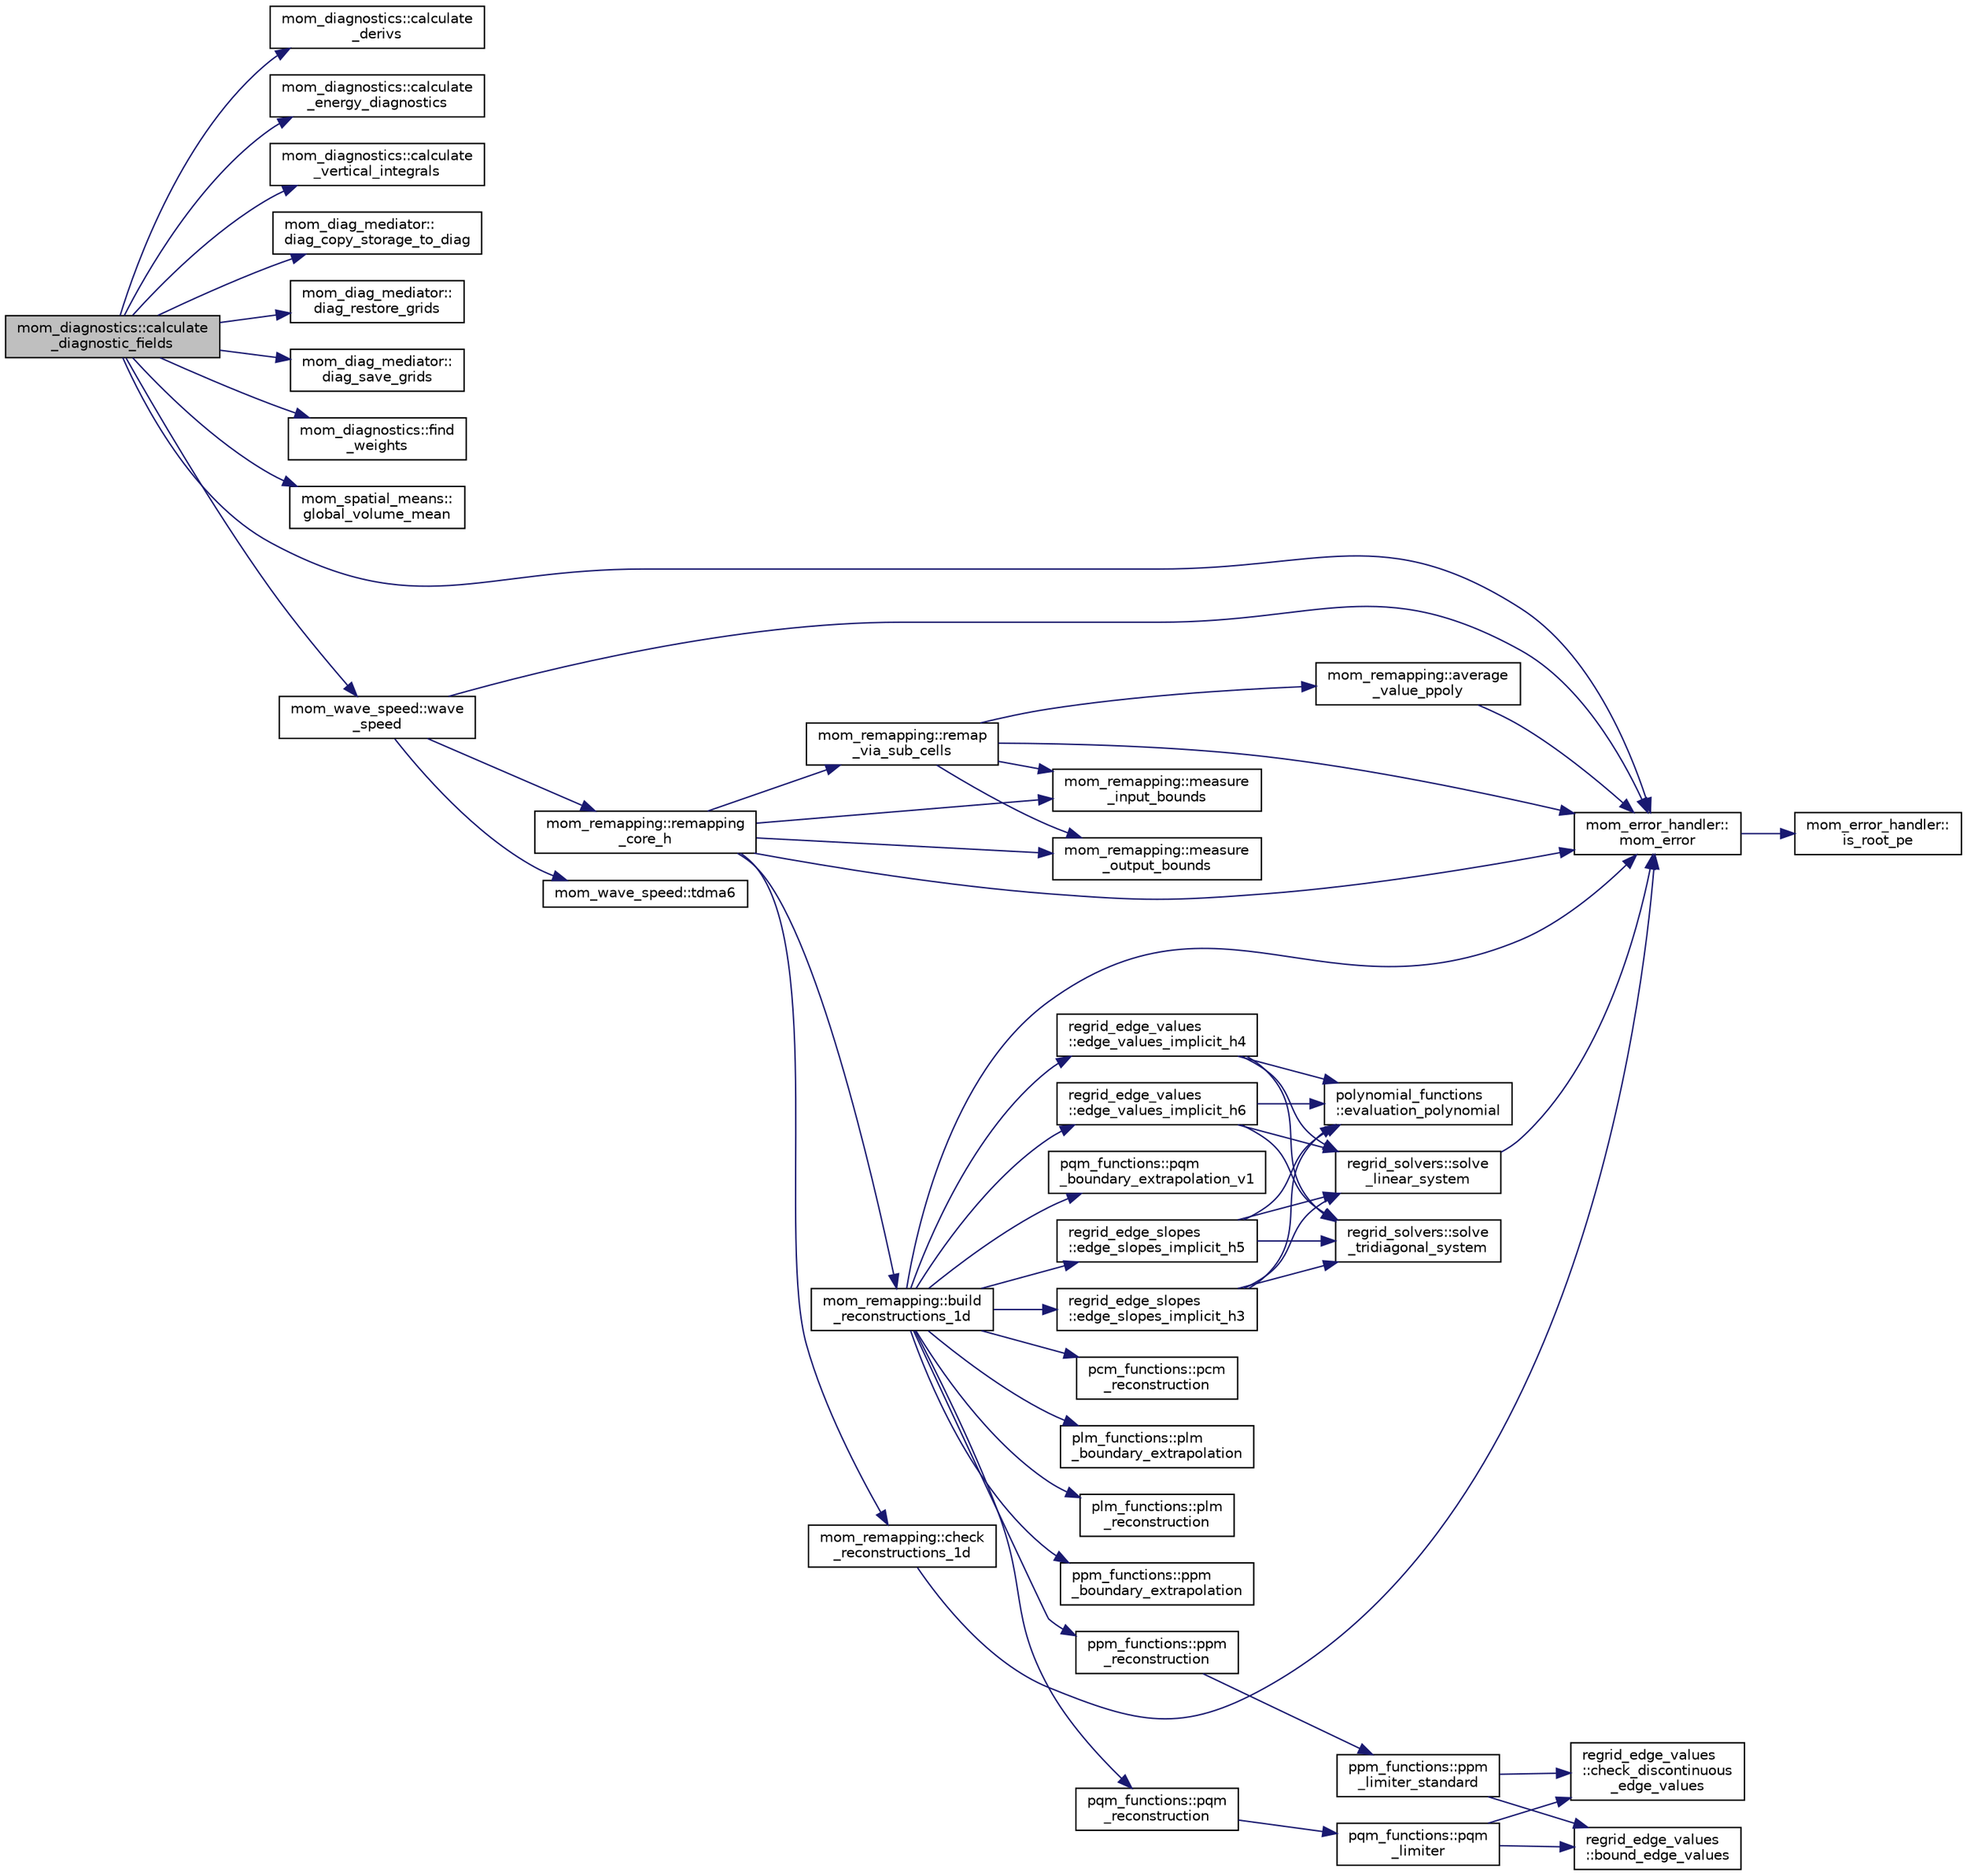 digraph "mom_diagnostics::calculate_diagnostic_fields"
{
 // INTERACTIVE_SVG=YES
 // LATEX_PDF_SIZE
  edge [fontname="Helvetica",fontsize="10",labelfontname="Helvetica",labelfontsize="10"];
  node [fontname="Helvetica",fontsize="10",shape=record];
  rankdir="LR";
  Node1 [label="mom_diagnostics::calculate\l_diagnostic_fields",height=0.2,width=0.4,color="black", fillcolor="grey75", style="filled", fontcolor="black",tooltip="Diagnostics not more naturally calculated elsewhere are computed here."];
  Node1 -> Node2 [color="midnightblue",fontsize="10",style="solid",fontname="Helvetica"];
  Node2 [label="mom_diagnostics::calculate\l_derivs",height=0.2,width=0.4,color="black", fillcolor="white", style="filled",URL="$namespacemom__diagnostics.html#ad69737c75e3f4a36546c8437fb39b099",tooltip="This subroutine calculates all registered time derivatives."];
  Node1 -> Node3 [color="midnightblue",fontsize="10",style="solid",fontname="Helvetica"];
  Node3 [label="mom_diagnostics::calculate\l_energy_diagnostics",height=0.2,width=0.4,color="black", fillcolor="white", style="filled",URL="$namespacemom__diagnostics.html#ae5389a5f229483c703ca2fb1b20a1855",tooltip="This subroutine calculates terms in the mechanical energy budget."];
  Node1 -> Node4 [color="midnightblue",fontsize="10",style="solid",fontname="Helvetica"];
  Node4 [label="mom_diagnostics::calculate\l_vertical_integrals",height=0.2,width=0.4,color="black", fillcolor="white", style="filled",URL="$namespacemom__diagnostics.html#a3dc7691c006b2abc1c355adc8e4d1a34",tooltip="This subroutine calculates vertical integrals of several tracers, along with the mass-weight of these..."];
  Node1 -> Node5 [color="midnightblue",fontsize="10",style="solid",fontname="Helvetica"];
  Node5 [label="mom_diag_mediator::\ldiag_copy_storage_to_diag",height=0.2,width=0.4,color="black", fillcolor="white", style="filled",URL="$namespacemom__diag__mediator.html#acfce430f0605a56afdb438107afc0d47",tooltip="Copy from the stored diagnostic arrays to the main diagnostic grids."];
  Node1 -> Node6 [color="midnightblue",fontsize="10",style="solid",fontname="Helvetica"];
  Node6 [label="mom_diag_mediator::\ldiag_restore_grids",height=0.2,width=0.4,color="black", fillcolor="white", style="filled",URL="$namespacemom__diag__mediator.html#a7a21b53f286a9a214cc6aac4e34eb78b",tooltip="Restore the diagnostic grids from the temporary structure within diag."];
  Node1 -> Node7 [color="midnightblue",fontsize="10",style="solid",fontname="Helvetica"];
  Node7 [label="mom_diag_mediator::\ldiag_save_grids",height=0.2,width=0.4,color="black", fillcolor="white", style="filled",URL="$namespacemom__diag__mediator.html#aba48dd8ac75fdf10eda85f8183c2b39e",tooltip="Save the current diagnostic grids in the temporary structure within diag."];
  Node1 -> Node8 [color="midnightblue",fontsize="10",style="solid",fontname="Helvetica"];
  Node8 [label="mom_diagnostics::find\l_weights",height=0.2,width=0.4,color="black", fillcolor="white", style="filled",URL="$namespacemom__diagnostics.html#ab43b50cd32dfe693c6ce575c279988fb",tooltip="This subroutine finds the location of R_in in an increasing ordered list, Rlist, returning as k the e..."];
  Node1 -> Node9 [color="midnightblue",fontsize="10",style="solid",fontname="Helvetica"];
  Node9 [label="mom_spatial_means::\lglobal_volume_mean",height=0.2,width=0.4,color="black", fillcolor="white", style="filled",URL="$namespacemom__spatial__means.html#a3bc8ef486b8672d21fc91f2f59d4c301",tooltip="Find the global thickness-weighted mean of a variable. This uses reproducing sums."];
  Node1 -> Node10 [color="midnightblue",fontsize="10",style="solid",fontname="Helvetica"];
  Node10 [label="mom_error_handler::\lmom_error",height=0.2,width=0.4,color="black", fillcolor="white", style="filled",URL="$namespacemom__error__handler.html#a460cfb79a06c29fc249952c2a3710d67",tooltip="This provides a convenient interface for writing an mpp_error message with run-time filter based on a..."];
  Node10 -> Node11 [color="midnightblue",fontsize="10",style="solid",fontname="Helvetica"];
  Node11 [label="mom_error_handler::\lis_root_pe",height=0.2,width=0.4,color="black", fillcolor="white", style="filled",URL="$namespacemom__error__handler.html#ad5f00a53059c72fe2332d1436c80ca71",tooltip="This returns .true. if the current PE is the root PE."];
  Node1 -> Node12 [color="midnightblue",fontsize="10",style="solid",fontname="Helvetica"];
  Node12 [label="mom_wave_speed::wave\l_speed",height=0.2,width=0.4,color="black", fillcolor="white", style="filled",URL="$namespacemom__wave__speed.html#a2bb7c3c0482510f3d50a2f2e933e4229",tooltip="Calculates the wave speed of the first baroclinic mode."];
  Node12 -> Node10 [color="midnightblue",fontsize="10",style="solid",fontname="Helvetica"];
  Node12 -> Node13 [color="midnightblue",fontsize="10",style="solid",fontname="Helvetica"];
  Node13 [label="mom_remapping::remapping\l_core_h",height=0.2,width=0.4,color="black", fillcolor="white", style="filled",URL="$namespacemom__remapping.html#abe4a1d5b1b9f26063a5e4aba5be0b0a5",tooltip="Remaps column of values u0 on grid h0 to grid h1 assuming the top edge is aligned."];
  Node13 -> Node14 [color="midnightblue",fontsize="10",style="solid",fontname="Helvetica"];
  Node14 [label="mom_remapping::build\l_reconstructions_1d",height=0.2,width=0.4,color="black", fillcolor="white", style="filled",URL="$namespacemom__remapping.html#a5bb0006054c9fa4522783aa3f1f500d5",tooltip="Creates polynomial reconstructions of u0 on the source grid h0."];
  Node14 -> Node15 [color="midnightblue",fontsize="10",style="solid",fontname="Helvetica"];
  Node15 [label="regrid_edge_slopes\l::edge_slopes_implicit_h3",height=0.2,width=0.4,color="black", fillcolor="white", style="filled",URL="$namespaceregrid__edge__slopes.html#a6996158dd53ef77642a39638c49be870",tooltip="Compute ih4 edge slopes (implicit third order accurate) in the same units as h."];
  Node15 -> Node16 [color="midnightblue",fontsize="10",style="solid",fontname="Helvetica"];
  Node16 [label="polynomial_functions\l::evaluation_polynomial",height=0.2,width=0.4,color="black", fillcolor="white", style="filled",URL="$namespacepolynomial__functions.html#adb2b5d18db527314545e8e21638a2872",tooltip="Pointwise evaluation of a polynomial at x."];
  Node15 -> Node17 [color="midnightblue",fontsize="10",style="solid",fontname="Helvetica"];
  Node17 [label="regrid_solvers::solve\l_linear_system",height=0.2,width=0.4,color="black", fillcolor="white", style="filled",URL="$namespaceregrid__solvers.html#a8130a338b59de62b00f68da4204568ad",tooltip="Solve the linear system AX = B by Gaussian elimination."];
  Node17 -> Node10 [color="midnightblue",fontsize="10",style="solid",fontname="Helvetica"];
  Node15 -> Node18 [color="midnightblue",fontsize="10",style="solid",fontname="Helvetica"];
  Node18 [label="regrid_solvers::solve\l_tridiagonal_system",height=0.2,width=0.4,color="black", fillcolor="white", style="filled",URL="$namespaceregrid__solvers.html#a0d5c3cff8f31429b0a2c6d267e8b345d",tooltip="Solve the tridiagonal system AX = B."];
  Node14 -> Node19 [color="midnightblue",fontsize="10",style="solid",fontname="Helvetica"];
  Node19 [label="regrid_edge_slopes\l::edge_slopes_implicit_h5",height=0.2,width=0.4,color="black", fillcolor="white", style="filled",URL="$namespaceregrid__edge__slopes.html#a8857628ba4234d17cc8a596515f80aa9",tooltip="Compute ih5 edge values (implicit fifth order accurate)"];
  Node19 -> Node16 [color="midnightblue",fontsize="10",style="solid",fontname="Helvetica"];
  Node19 -> Node17 [color="midnightblue",fontsize="10",style="solid",fontname="Helvetica"];
  Node19 -> Node18 [color="midnightblue",fontsize="10",style="solid",fontname="Helvetica"];
  Node14 -> Node20 [color="midnightblue",fontsize="10",style="solid",fontname="Helvetica"];
  Node20 [label="regrid_edge_values\l::edge_values_implicit_h4",height=0.2,width=0.4,color="black", fillcolor="white", style="filled",URL="$namespaceregrid__edge__values.html#abc05850b69a03244cd7e04e74c48ac92",tooltip="Compute ih4 edge values (implicit fourth order accurate) in the same units as h."];
  Node20 -> Node16 [color="midnightblue",fontsize="10",style="solid",fontname="Helvetica"];
  Node20 -> Node17 [color="midnightblue",fontsize="10",style="solid",fontname="Helvetica"];
  Node20 -> Node18 [color="midnightblue",fontsize="10",style="solid",fontname="Helvetica"];
  Node14 -> Node21 [color="midnightblue",fontsize="10",style="solid",fontname="Helvetica"];
  Node21 [label="regrid_edge_values\l::edge_values_implicit_h6",height=0.2,width=0.4,color="black", fillcolor="white", style="filled",URL="$namespaceregrid__edge__values.html#ac0bb9fda830d4c93dbebbce14315c222",tooltip="Compute ih6 edge values (implicit sixth order accurate) in the same units as h."];
  Node21 -> Node16 [color="midnightblue",fontsize="10",style="solid",fontname="Helvetica"];
  Node21 -> Node17 [color="midnightblue",fontsize="10",style="solid",fontname="Helvetica"];
  Node21 -> Node18 [color="midnightblue",fontsize="10",style="solid",fontname="Helvetica"];
  Node14 -> Node10 [color="midnightblue",fontsize="10",style="solid",fontname="Helvetica"];
  Node14 -> Node22 [color="midnightblue",fontsize="10",style="solid",fontname="Helvetica"];
  Node22 [label="pcm_functions::pcm\l_reconstruction",height=0.2,width=0.4,color="black", fillcolor="white", style="filled",URL="$namespacepcm__functions.html#acdb73aa523daabff83b15ce04492d70a",tooltip="Reconstruction by constant polynomials within each cell. There is nothing to do but this routine is p..."];
  Node14 -> Node23 [color="midnightblue",fontsize="10",style="solid",fontname="Helvetica"];
  Node23 [label="plm_functions::plm\l_boundary_extrapolation",height=0.2,width=0.4,color="black", fillcolor="white", style="filled",URL="$namespaceplm__functions.html#a7e6d6acb77747f967174265a1bf45784",tooltip="Reconstruction by linear polynomials within boundary cells."];
  Node14 -> Node24 [color="midnightblue",fontsize="10",style="solid",fontname="Helvetica"];
  Node24 [label="plm_functions::plm\l_reconstruction",height=0.2,width=0.4,color="black", fillcolor="white", style="filled",URL="$namespaceplm__functions.html#afc5335533d6ae9896bf0d869fa5a25e9",tooltip="Reconstruction by linear polynomials within each cell."];
  Node14 -> Node25 [color="midnightblue",fontsize="10",style="solid",fontname="Helvetica"];
  Node25 [label="ppm_functions::ppm\l_boundary_extrapolation",height=0.2,width=0.4,color="black", fillcolor="white", style="filled",URL="$namespaceppm__functions.html#a47eb8faecb5e25f3939cffa57f9b7cff",tooltip="Reconstruction by parabolas within boundary cells."];
  Node14 -> Node26 [color="midnightblue",fontsize="10",style="solid",fontname="Helvetica"];
  Node26 [label="ppm_functions::ppm\l_reconstruction",height=0.2,width=0.4,color="black", fillcolor="white", style="filled",URL="$namespaceppm__functions.html#a23d5e557ad48883c77429ee9bff8b052",tooltip="Builds quadratic polynomials coefficients from cell mean and edge values."];
  Node26 -> Node27 [color="midnightblue",fontsize="10",style="solid",fontname="Helvetica"];
  Node27 [label="ppm_functions::ppm\l_limiter_standard",height=0.2,width=0.4,color="black", fillcolor="white", style="filled",URL="$namespaceppm__functions.html#a10ee2c234d48b1d9375bcd7deee7be0c",tooltip="Adjusts edge values using the standard PPM limiter (Colella & Woodward, JCP 1984) after first checkin..."];
  Node27 -> Node28 [color="midnightblue",fontsize="10",style="solid",fontname="Helvetica"];
  Node28 [label="regrid_edge_values\l::bound_edge_values",height=0.2,width=0.4,color="black", fillcolor="white", style="filled",URL="$namespaceregrid__edge__values.html#aa3c7ea104f554d508b69efd860fc6b10",tooltip="Bound edge values by neighboring cell averages."];
  Node27 -> Node29 [color="midnightblue",fontsize="10",style="solid",fontname="Helvetica"];
  Node29 [label="regrid_edge_values\l::check_discontinuous\l_edge_values",height=0.2,width=0.4,color="black", fillcolor="white", style="filled",URL="$namespaceregrid__edge__values.html#a4a496536a77bef8467c441731619761d",tooltip="Check discontinuous edge values and replace them with their average if not monotonic."];
  Node14 -> Node30 [color="midnightblue",fontsize="10",style="solid",fontname="Helvetica"];
  Node30 [label="pqm_functions::pqm\l_boundary_extrapolation_v1",height=0.2,width=0.4,color="black", fillcolor="white", style="filled",URL="$namespacepqm__functions.html#a51d319371a3999ea40a0d2f940094c78",tooltip="Reconstruction by parabolas within boundary cells."];
  Node14 -> Node31 [color="midnightblue",fontsize="10",style="solid",fontname="Helvetica"];
  Node31 [label="pqm_functions::pqm\l_reconstruction",height=0.2,width=0.4,color="black", fillcolor="white", style="filled",URL="$namespacepqm__functions.html#af62ea5a0c20bd2e543d0a7b593e98bb7",tooltip="Reconstruction by quartic polynomials within each cell."];
  Node31 -> Node32 [color="midnightblue",fontsize="10",style="solid",fontname="Helvetica"];
  Node32 [label="pqm_functions::pqm\l_limiter",height=0.2,width=0.4,color="black", fillcolor="white", style="filled",URL="$namespacepqm__functions.html#a676b4ee6f9598507052680013b407f47",tooltip="Limit the piecewise quartic method reconstruction."];
  Node32 -> Node28 [color="midnightblue",fontsize="10",style="solid",fontname="Helvetica"];
  Node32 -> Node29 [color="midnightblue",fontsize="10",style="solid",fontname="Helvetica"];
  Node13 -> Node33 [color="midnightblue",fontsize="10",style="solid",fontname="Helvetica"];
  Node33 [label="mom_remapping::check\l_reconstructions_1d",height=0.2,width=0.4,color="black", fillcolor="white", style="filled",URL="$namespacemom__remapping.html#a1756ab9c7329e586ded97e7270b14d4d",tooltip="Checks that edge values and reconstructions satisfy bounds."];
  Node33 -> Node10 [color="midnightblue",fontsize="10",style="solid",fontname="Helvetica"];
  Node13 -> Node34 [color="midnightblue",fontsize="10",style="solid",fontname="Helvetica"];
  Node34 [label="mom_remapping::measure\l_input_bounds",height=0.2,width=0.4,color="black", fillcolor="white", style="filled",URL="$namespacemom__remapping.html#afe0efe65edb680f96fc5efe3d29a9217",tooltip="Measure totals and bounds on source grid."];
  Node13 -> Node35 [color="midnightblue",fontsize="10",style="solid",fontname="Helvetica"];
  Node35 [label="mom_remapping::measure\l_output_bounds",height=0.2,width=0.4,color="black", fillcolor="white", style="filled",URL="$namespacemom__remapping.html#a5453aeefe69feaff159b67f3a4bd2366",tooltip="Measure totals and bounds on destination grid."];
  Node13 -> Node10 [color="midnightblue",fontsize="10",style="solid",fontname="Helvetica"];
  Node13 -> Node36 [color="midnightblue",fontsize="10",style="solid",fontname="Helvetica"];
  Node36 [label="mom_remapping::remap\l_via_sub_cells",height=0.2,width=0.4,color="black", fillcolor="white", style="filled",URL="$namespacemom__remapping.html#ab933069898cb9de16ec60f175185762e",tooltip="Remaps column of n0 values u0 on grid h0 to grid h1 with n1 cells by calculating the n0+n1+1 sub-inte..."];
  Node36 -> Node37 [color="midnightblue",fontsize="10",style="solid",fontname="Helvetica"];
  Node37 [label="mom_remapping::average\l_value_ppoly",height=0.2,width=0.4,color="black", fillcolor="white", style="filled",URL="$namespacemom__remapping.html#a89dde73fbc6eec035c8dabc225a9c210",tooltip="Returns the average value of a reconstruction within a single source cell, i0, between the non-dimens..."];
  Node37 -> Node10 [color="midnightblue",fontsize="10",style="solid",fontname="Helvetica"];
  Node36 -> Node34 [color="midnightblue",fontsize="10",style="solid",fontname="Helvetica"];
  Node36 -> Node35 [color="midnightblue",fontsize="10",style="solid",fontname="Helvetica"];
  Node36 -> Node10 [color="midnightblue",fontsize="10",style="solid",fontname="Helvetica"];
  Node12 -> Node38 [color="midnightblue",fontsize="10",style="solid",fontname="Helvetica"];
  Node38 [label="mom_wave_speed::tdma6",height=0.2,width=0.4,color="black", fillcolor="white", style="filled",URL="$namespacemom__wave__speed.html#a57673d33027f1ef38330443123102301",tooltip="Solve a non-symmetric tridiagonal problem with a scalar contribution to the leading diagonal...."];
}
